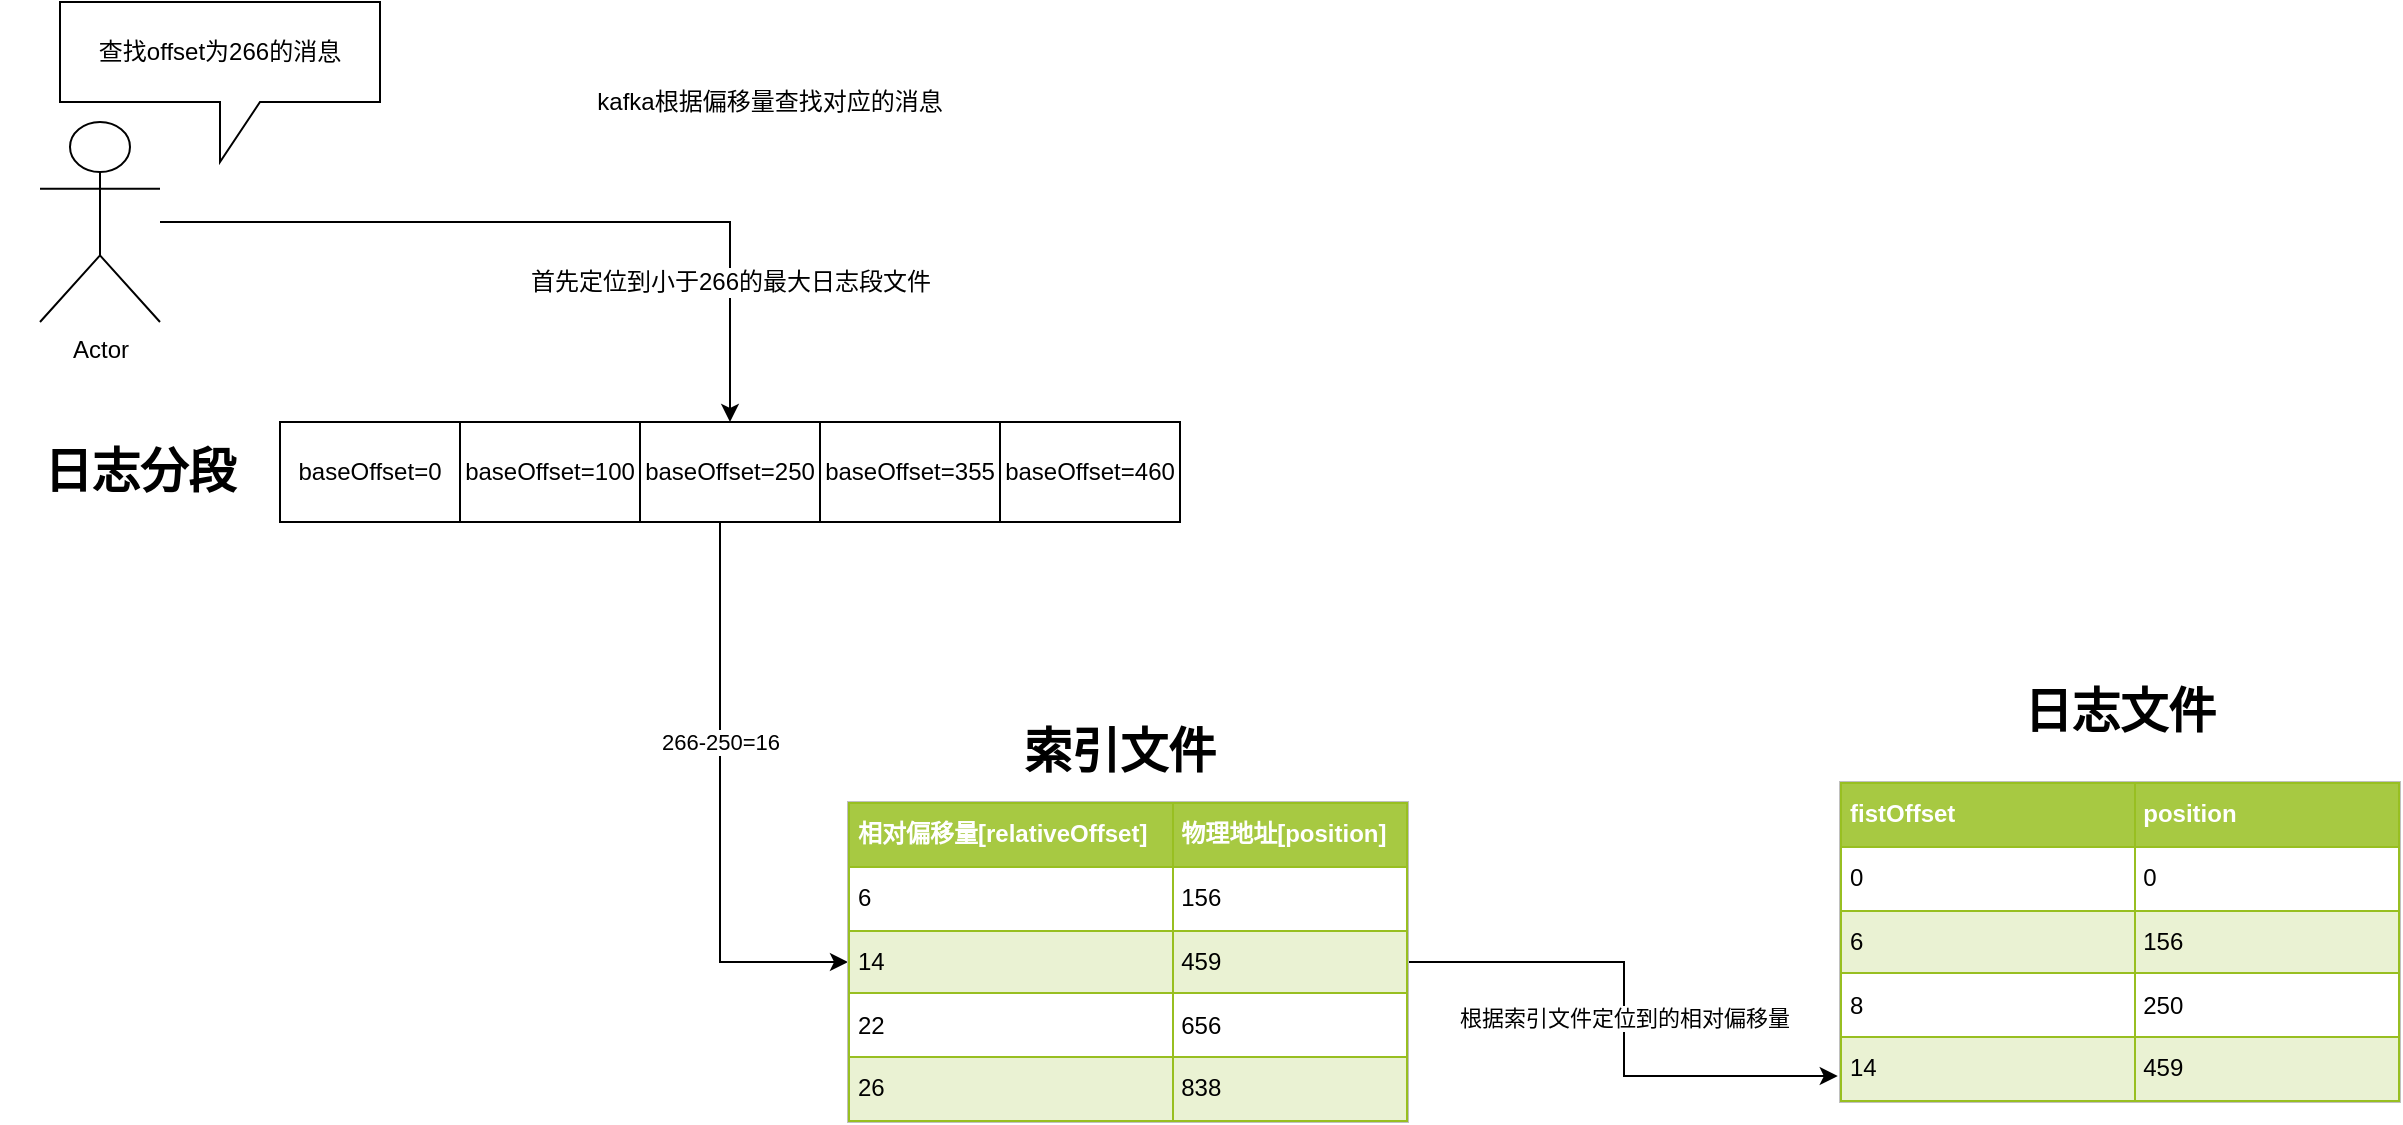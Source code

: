 <mxfile version="12.9.3" type="device"><diagram id="jIwliK_KoGYJnKJ-hY6G" name="第 1 页"><mxGraphModel dx="2235" dy="2011" grid="1" gridSize="10" guides="1" tooltips="1" connect="1" arrows="1" fold="1" page="1" pageScale="1" pageWidth="827" pageHeight="1169" math="0" shadow="0"><root><mxCell id="0"/><mxCell id="1" parent="0"/><mxCell id="eAgUfQFZ3ISkwAYvGRCx-1" value="baseOffset=0" style="rounded=0;whiteSpace=wrap;html=1;" vertex="1" parent="1"><mxGeometry x="130" y="170" width="90" height="50" as="geometry"/></mxCell><mxCell id="eAgUfQFZ3ISkwAYvGRCx-2" value="&lt;span style=&quot;white-space: normal&quot;&gt;baseOffset=100&lt;/span&gt;" style="rounded=0;whiteSpace=wrap;html=1;" vertex="1" parent="1"><mxGeometry x="220" y="170" width="90" height="50" as="geometry"/></mxCell><mxCell id="eAgUfQFZ3ISkwAYvGRCx-17" value="266-250=16" style="edgeStyle=orthogonalEdgeStyle;rounded=0;orthogonalLoop=1;jettySize=auto;html=1;" edge="1" parent="1" source="eAgUfQFZ3ISkwAYvGRCx-3" target="eAgUfQFZ3ISkwAYvGRCx-16"><mxGeometry x="-0.225" relative="1" as="geometry"><Array as="points"><mxPoint x="350" y="440"/></Array><mxPoint as="offset"/></mxGeometry></mxCell><mxCell id="eAgUfQFZ3ISkwAYvGRCx-3" value="&lt;span style=&quot;white-space: normal&quot;&gt;baseOffset=250&lt;/span&gt;" style="rounded=0;whiteSpace=wrap;html=1;" vertex="1" parent="1"><mxGeometry x="310" y="170" width="90" height="50" as="geometry"/></mxCell><mxCell id="eAgUfQFZ3ISkwAYvGRCx-4" value="&lt;span style=&quot;white-space: normal&quot;&gt;baseOffset=355&lt;/span&gt;" style="rounded=0;whiteSpace=wrap;html=1;" vertex="1" parent="1"><mxGeometry x="400" y="170" width="90" height="50" as="geometry"/></mxCell><mxCell id="eAgUfQFZ3ISkwAYvGRCx-5" value="&lt;span style=&quot;white-space: normal&quot;&gt;baseOffset=460&lt;/span&gt;" style="rounded=0;whiteSpace=wrap;html=1;" vertex="1" parent="1"><mxGeometry x="490" y="170" width="90" height="50" as="geometry"/></mxCell><mxCell id="eAgUfQFZ3ISkwAYvGRCx-6" value="kafka根据偏移量查找对应的消息" style="text;html=1;strokeColor=none;fillColor=none;align=center;verticalAlign=middle;whiteSpace=wrap;rounded=0;" vertex="1" parent="1"><mxGeometry x="210" y="-10" width="330" height="40" as="geometry"/></mxCell><mxCell id="eAgUfQFZ3ISkwAYvGRCx-11" style="edgeStyle=orthogonalEdgeStyle;rounded=0;orthogonalLoop=1;jettySize=auto;html=1;" edge="1" parent="1" source="eAgUfQFZ3ISkwAYvGRCx-9" target="eAgUfQFZ3ISkwAYvGRCx-3"><mxGeometry relative="1" as="geometry"/></mxCell><mxCell id="eAgUfQFZ3ISkwAYvGRCx-12" value="首先定位到小于266的最大日志段文件" style="text;html=1;align=center;verticalAlign=middle;resizable=0;points=[];labelBackgroundColor=#ffffff;" vertex="1" connectable="0" parent="eAgUfQFZ3ISkwAYvGRCx-11"><mxGeometry x="0.169" y="-5" relative="1" as="geometry"><mxPoint x="60" y="25" as="offset"/></mxGeometry></mxCell><mxCell id="eAgUfQFZ3ISkwAYvGRCx-9" value="Actor" style="shape=umlActor;verticalLabelPosition=bottom;labelBackgroundColor=#ffffff;verticalAlign=top;html=1;outlineConnect=0;" vertex="1" parent="1"><mxGeometry x="10" y="20" width="60" height="100" as="geometry"/></mxCell><mxCell id="eAgUfQFZ3ISkwAYvGRCx-10" value="查找offset为266的消息" style="shape=callout;whiteSpace=wrap;html=1;perimeter=calloutPerimeter;" vertex="1" parent="1"><mxGeometry x="20" y="-40" width="160" height="80" as="geometry"/></mxCell><mxCell id="eAgUfQFZ3ISkwAYvGRCx-14" value="&lt;h1&gt;日志分段&lt;/h1&gt;" style="text;html=1;strokeColor=none;fillColor=none;align=center;verticalAlign=middle;whiteSpace=wrap;rounded=0;" vertex="1" parent="1"><mxGeometry x="-10" y="180" width="140" height="30" as="geometry"/></mxCell><mxCell id="eAgUfQFZ3ISkwAYvGRCx-28" value="根据索引文件定位到的相对偏移量" style="rounded=0;orthogonalLoop=1;jettySize=auto;html=1;entryX=-0.004;entryY=0.919;entryDx=0;entryDy=0;entryPerimeter=0;edgeStyle=orthogonalEdgeStyle;" edge="1" parent="1" source="eAgUfQFZ3ISkwAYvGRCx-16" target="eAgUfQFZ3ISkwAYvGRCx-27"><mxGeometry relative="1" as="geometry"/></mxCell><mxCell id="eAgUfQFZ3ISkwAYvGRCx-16" value="&lt;table border=&quot;1&quot; width=&quot;100%&quot; cellpadding=&quot;4&quot; style=&quot;width: 100% ; height: 100% ; border-collapse: collapse&quot; align=&quot;right&quot;&gt;&lt;tbody&gt;&lt;tr style=&quot;background-color: #a7c942 ; color: #ffffff ; border: 1px solid #98bf21&quot;&gt;&lt;th align=&quot;left&quot;&gt;相对偏移量[relativeOffset]&lt;br&gt;&lt;/th&gt;&lt;th align=&quot;left&quot;&gt;物理地址[position]&lt;/th&gt;&lt;/tr&gt;&lt;tr style=&quot;border: 1px solid #98bf21&quot;&gt;&lt;td&gt;6&lt;/td&gt;&lt;td&gt;156&lt;/td&gt;&lt;/tr&gt;&lt;tr style=&quot;background-color: #eaf2d3 ; border: 1px solid #98bf21&quot;&gt;&lt;td&gt;14&lt;/td&gt;&lt;td&gt;459&lt;/td&gt;&lt;/tr&gt;&lt;tr style=&quot;border: 1px solid #98bf21&quot;&gt;&lt;td&gt;22&lt;/td&gt;&lt;td&gt;656&lt;/td&gt;&lt;/tr&gt;&lt;tr style=&quot;background-color: #eaf2d3 ; border: 1px solid #98bf21&quot;&gt;&lt;td&gt;26&lt;/td&gt;&lt;td&gt;838&lt;br&gt;&lt;/td&gt;&lt;/tr&gt;&lt;/tbody&gt;&lt;/table&gt;" style="text;html=1;strokeColor=#c0c0c0;fillColor=#ffffff;overflow=fill;rounded=0;" vertex="1" parent="1"><mxGeometry x="414" y="360" width="280" height="160" as="geometry"/></mxCell><mxCell id="eAgUfQFZ3ISkwAYvGRCx-18" value="&lt;h1&gt;索引文件&lt;/h1&gt;" style="text;html=1;strokeColor=none;fillColor=none;align=center;verticalAlign=middle;whiteSpace=wrap;rounded=0;" vertex="1" parent="1"><mxGeometry x="490" y="320" width="120" height="30" as="geometry"/></mxCell><mxCell id="eAgUfQFZ3ISkwAYvGRCx-21" value="&lt;h1&gt;日志文件&lt;/h1&gt;" style="text;html=1;strokeColor=none;fillColor=none;align=center;verticalAlign=middle;whiteSpace=wrap;rounded=0;" vertex="1" parent="1"><mxGeometry x="990" y="300" width="120" height="30" as="geometry"/></mxCell><mxCell id="eAgUfQFZ3ISkwAYvGRCx-27" value="&lt;table border=&quot;1&quot; width=&quot;100%&quot; cellpadding=&quot;4&quot; style=&quot;width: 100% ; height: 100% ; border-collapse: collapse&quot;&gt;&lt;tbody&gt;&lt;tr style=&quot;background-color: #a7c942 ; color: #ffffff ; border: 1px solid #98bf21&quot;&gt;&lt;th align=&quot;left&quot;&gt;fistOffset&lt;/th&gt;&lt;th align=&quot;left&quot;&gt;position&lt;/th&gt;&lt;/tr&gt;&lt;tr style=&quot;border: 1px solid #98bf21&quot;&gt;&lt;td&gt;0&lt;/td&gt;&lt;td&gt;0&lt;/td&gt;&lt;/tr&gt;&lt;tr style=&quot;background-color: #eaf2d3 ; border: 1px solid #98bf21&quot;&gt;&lt;td&gt;6&lt;/td&gt;&lt;td&gt;156&lt;/td&gt;&lt;/tr&gt;&lt;tr style=&quot;border: 1px solid #98bf21&quot;&gt;&lt;td&gt;8&lt;/td&gt;&lt;td&gt;250&lt;/td&gt;&lt;/tr&gt;&lt;tr style=&quot;background-color: #eaf2d3 ; border: 1px solid #98bf21&quot;&gt;&lt;td&gt;14&lt;/td&gt;&lt;td&gt;459&lt;/td&gt;&lt;/tr&gt;&lt;/tbody&gt;&lt;/table&gt;" style="text;html=1;strokeColor=#c0c0c0;fillColor=#ffffff;overflow=fill;rounded=0;" vertex="1" parent="1"><mxGeometry x="910" y="350" width="280" height="160" as="geometry"/></mxCell></root></mxGraphModel></diagram></mxfile>